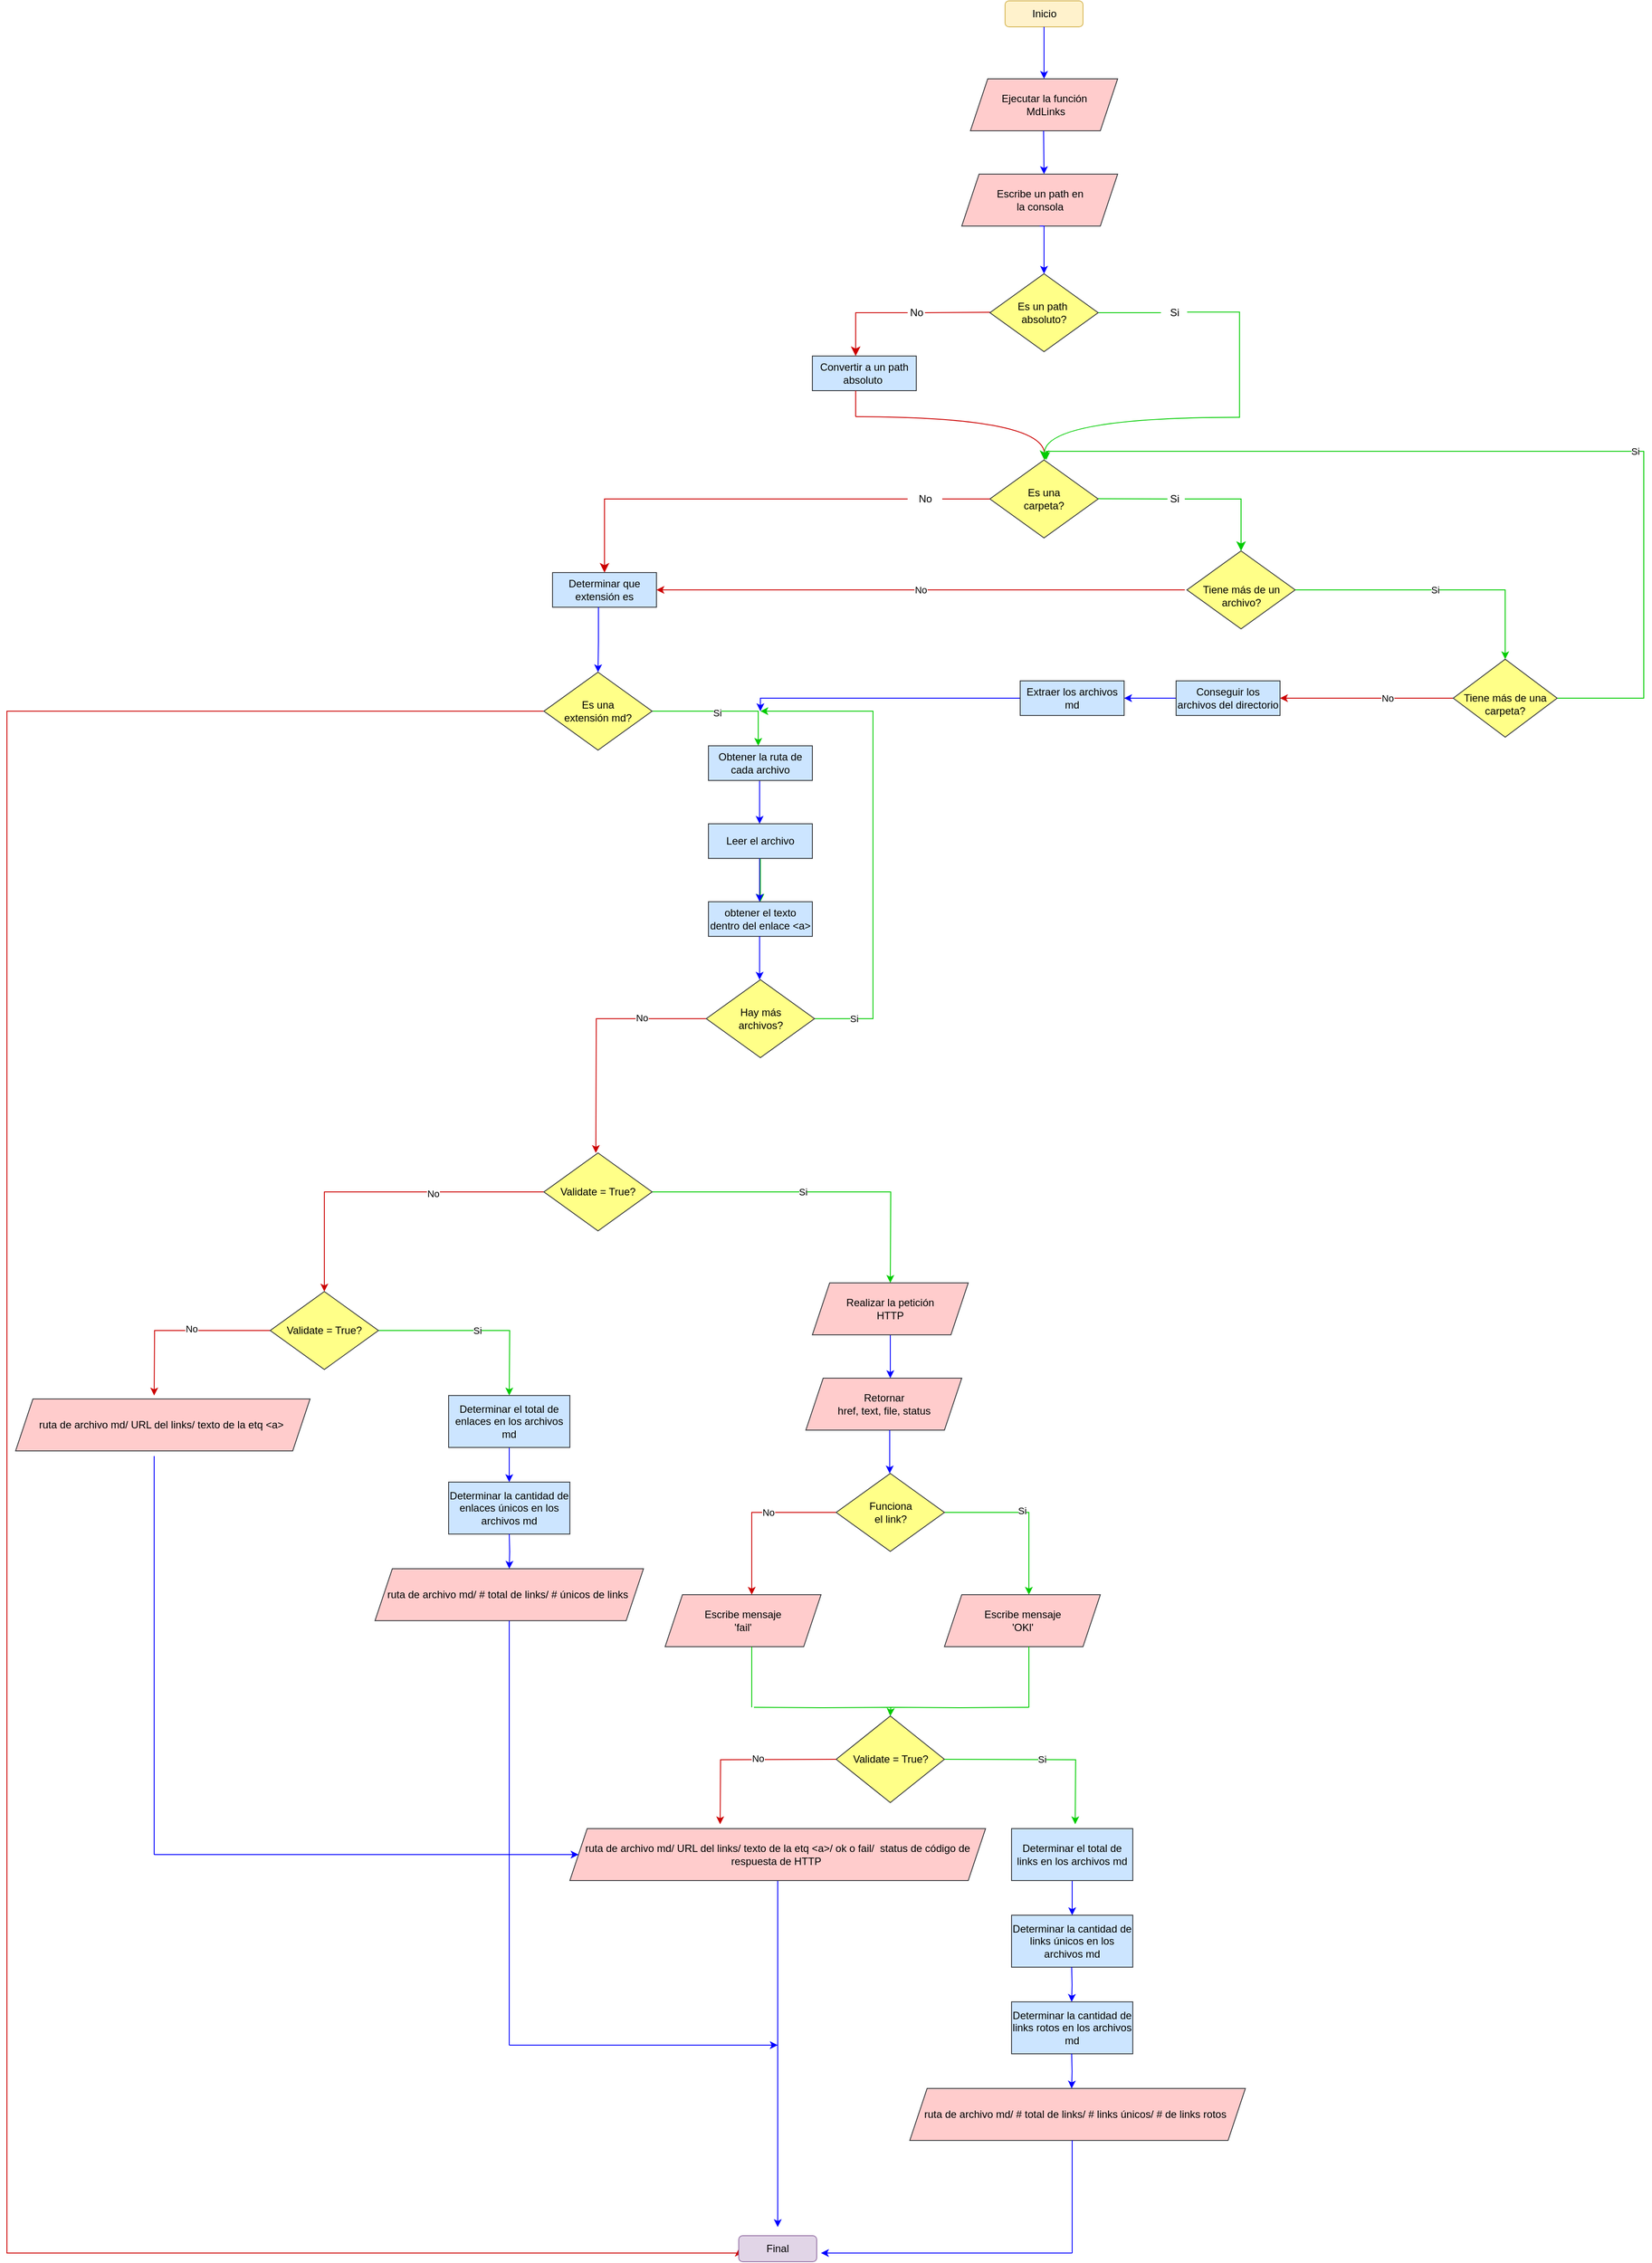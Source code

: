 <mxfile version="20.8.1" type="github">
  <diagram id="C5RBs43oDa-KdzZeNtuy" name="Page-1">
    <mxGraphModel dx="1741" dy="563" grid="1" gridSize="10" guides="1" tooltips="1" connect="1" arrows="1" fold="1" page="1" pageScale="1" pageWidth="827" pageHeight="1169" math="0" shadow="0">
      <root>
        <mxCell id="WIyWlLk6GJQsqaUBKTNV-0" />
        <mxCell id="WIyWlLk6GJQsqaUBKTNV-1" parent="WIyWlLk6GJQsqaUBKTNV-0" />
        <mxCell id="WIyWlLk6GJQsqaUBKTNV-3" value="Inicio" style="rounded=1;whiteSpace=wrap;html=1;fontSize=12;glass=0;strokeWidth=1;shadow=0;fillColor=#fff2cc;strokeColor=#d6b656;" parent="WIyWlLk6GJQsqaUBKTNV-1" vertex="1">
          <mxGeometry x="372.5" y="80" width="90" height="30" as="geometry" />
        </mxCell>
        <mxCell id="GzxHe0S0takHzzs3fDO5-0" value="Ejecutar la función&lt;br&gt;&amp;nbsp;MdLinks" style="shape=parallelogram;perimeter=parallelogramPerimeter;whiteSpace=wrap;html=1;fixedSize=1;fillColor=#ffcccc;strokeColor=#36393d;" vertex="1" parent="WIyWlLk6GJQsqaUBKTNV-1">
          <mxGeometry x="332.5" y="170" width="170" height="60" as="geometry" />
        </mxCell>
        <mxCell id="GzxHe0S0takHzzs3fDO5-2" value="" style="endArrow=classic;html=1;rounded=0;strokeColor=#0000FF;" edge="1" parent="WIyWlLk6GJQsqaUBKTNV-1">
          <mxGeometry width="50" height="50" relative="1" as="geometry">
            <mxPoint x="417" y="230" as="sourcePoint" />
            <mxPoint x="417.5" y="280" as="targetPoint" />
          </mxGeometry>
        </mxCell>
        <mxCell id="GzxHe0S0takHzzs3fDO5-3" value="Escribe un path en &lt;br&gt;la consola" style="shape=parallelogram;perimeter=parallelogramPerimeter;whiteSpace=wrap;html=1;fixedSize=1;fillColor=#ffcccc;strokeColor=#36393d;" vertex="1" parent="WIyWlLk6GJQsqaUBKTNV-1">
          <mxGeometry x="322.5" y="280" width="180" height="60" as="geometry" />
        </mxCell>
        <mxCell id="GzxHe0S0takHzzs3fDO5-6" style="edgeStyle=orthogonalEdgeStyle;rounded=0;orthogonalLoop=1;jettySize=auto;html=1;exitX=0.5;exitY=1;exitDx=0;exitDy=0;entryX=0.5;entryY=0;entryDx=0;entryDy=0;strokeColor=#0000FF;" edge="1" parent="WIyWlLk6GJQsqaUBKTNV-1" source="GzxHe0S0takHzzs3fDO5-3" target="GzxHe0S0takHzzs3fDO5-42">
          <mxGeometry x="-0.143" y="20" relative="1" as="geometry">
            <mxPoint x="418" y="390" as="targetPoint" />
            <Array as="points">
              <mxPoint x="418" y="340" />
            </Array>
            <mxPoint as="offset" />
          </mxGeometry>
        </mxCell>
        <mxCell id="GzxHe0S0takHzzs3fDO5-11" value="" style="endArrow=none;html=1;rounded=0;fillColor=#d5e8d4;strokeColor=#00CC00;exitX=1;exitY=0.5;exitDx=0;exitDy=0;" edge="1" parent="WIyWlLk6GJQsqaUBKTNV-1" source="GzxHe0S0takHzzs3fDO5-42" target="GzxHe0S0takHzzs3fDO5-12">
          <mxGeometry width="50" height="50" relative="1" as="geometry">
            <mxPoint x="467.5" y="444.67" as="sourcePoint" />
            <mxPoint x="550" y="440" as="targetPoint" />
            <Array as="points">
              <mxPoint x="530" y="440" />
            </Array>
          </mxGeometry>
        </mxCell>
        <mxCell id="GzxHe0S0takHzzs3fDO5-12" value="Si" style="text;html=1;align=center;verticalAlign=middle;resizable=0;points=[];autosize=1;strokeColor=none;fillColor=none;" vertex="1" parent="WIyWlLk6GJQsqaUBKTNV-1">
          <mxGeometry x="552.5" y="425" width="30" height="30" as="geometry" />
        </mxCell>
        <mxCell id="GzxHe0S0takHzzs3fDO5-15" value="" style="shape=partialRectangle;whiteSpace=wrap;html=1;bottom=0;right=0;fillColor=none;rotation=90;strokeColor=#00CC00;" vertex="1" parent="WIyWlLk6GJQsqaUBKTNV-1">
          <mxGeometry x="552.5" y="470" width="121.5" height="60" as="geometry" />
        </mxCell>
        <mxCell id="GzxHe0S0takHzzs3fDO5-18" value="Es una &lt;br&gt;carpeta?" style="rhombus;whiteSpace=wrap;html=1;fillColor=#ffff88;strokeColor=#36393d;" vertex="1" parent="WIyWlLk6GJQsqaUBKTNV-1">
          <mxGeometry x="355" y="610" width="125" height="90" as="geometry" />
        </mxCell>
        <mxCell id="GzxHe0S0takHzzs3fDO5-19" value="" style="endArrow=none;html=1;rounded=0;fillColor=#f8cecc;strokeColor=#CC0000;" edge="1" parent="WIyWlLk6GJQsqaUBKTNV-1">
          <mxGeometry width="50" height="50" relative="1" as="geometry">
            <mxPoint x="280" y="440" as="sourcePoint" />
            <mxPoint x="365" y="439.5" as="targetPoint" />
          </mxGeometry>
        </mxCell>
        <mxCell id="GzxHe0S0takHzzs3fDO5-22" value="No" style="text;html=1;align=center;verticalAlign=middle;resizable=0;points=[];autosize=1;strokeColor=none;fillColor=none;" vertex="1" parent="WIyWlLk6GJQsqaUBKTNV-1">
          <mxGeometry x="250" y="425" width="40" height="30" as="geometry" />
        </mxCell>
        <mxCell id="GzxHe0S0takHzzs3fDO5-23" value="" style="edgeStyle=segmentEdgeStyle;endArrow=classic;html=1;curved=0;rounded=0;endSize=8;startSize=8;fillColor=#f8cecc;strokeColor=#CC0000;" edge="1" parent="WIyWlLk6GJQsqaUBKTNV-1">
          <mxGeometry x="-0.2" y="-40" width="50" height="50" relative="1" as="geometry">
            <mxPoint x="260" y="440" as="sourcePoint" />
            <mxPoint x="200" y="490" as="targetPoint" />
            <mxPoint as="offset" />
          </mxGeometry>
        </mxCell>
        <mxCell id="GzxHe0S0takHzzs3fDO5-24" value="Convertir a un path absoluto&amp;nbsp;" style="rounded=0;whiteSpace=wrap;html=1;fillColor=#cce5ff;strokeColor=#36393d;" vertex="1" parent="WIyWlLk6GJQsqaUBKTNV-1">
          <mxGeometry x="150" y="490" width="120" height="40" as="geometry" />
        </mxCell>
        <mxCell id="GzxHe0S0takHzzs3fDO5-30" value="" style="endArrow=none;html=1;rounded=0;strokeColor=#CC0000;" edge="1" parent="WIyWlLk6GJQsqaUBKTNV-1">
          <mxGeometry width="50" height="50" relative="1" as="geometry">
            <mxPoint x="200" y="560" as="sourcePoint" />
            <mxPoint x="200" y="530" as="targetPoint" />
            <Array as="points" />
          </mxGeometry>
        </mxCell>
        <mxCell id="GzxHe0S0takHzzs3fDO5-31" value="" style="endArrow=classic;html=1;rounded=0;strokeColor=#CC0000;edgeStyle=orthogonalEdgeStyle;curved=1;" edge="1" parent="WIyWlLk6GJQsqaUBKTNV-1">
          <mxGeometry width="50" height="50" relative="1" as="geometry">
            <mxPoint x="200" y="560" as="sourcePoint" />
            <mxPoint x="418" y="610" as="targetPoint" />
          </mxGeometry>
        </mxCell>
        <mxCell id="GzxHe0S0takHzzs3fDO5-17" value="" style="edgeStyle=orthogonalEdgeStyle;endArrow=classic;html=1;rounded=0;endSize=8;startSize=8;exitX=1;exitY=0;exitDx=0;exitDy=0;fillColor=#d5e8d4;strokeColor=#00CC00;curved=1;" edge="1" parent="WIyWlLk6GJQsqaUBKTNV-1" source="GzxHe0S0takHzzs3fDO5-15">
          <mxGeometry x="-0.4" y="-170" width="50" height="50" relative="1" as="geometry">
            <mxPoint x="477.5" y="560" as="sourcePoint" />
            <mxPoint x="418" y="610" as="targetPoint" />
            <Array as="points">
              <mxPoint x="418" y="560" />
            </Array>
            <mxPoint as="offset" />
          </mxGeometry>
        </mxCell>
        <mxCell id="GzxHe0S0takHzzs3fDO5-33" value="" style="endArrow=none;html=1;rounded=0;fillColor=#d5e8d4;strokeColor=#00CC00;" edge="1" parent="WIyWlLk6GJQsqaUBKTNV-1">
          <mxGeometry width="50" height="50" relative="1" as="geometry">
            <mxPoint x="480" y="654.68" as="sourcePoint" />
            <mxPoint x="560" y="655.01" as="targetPoint" />
          </mxGeometry>
        </mxCell>
        <mxCell id="GzxHe0S0takHzzs3fDO5-34" value="Si" style="text;html=1;align=center;verticalAlign=middle;resizable=0;points=[];autosize=1;strokeColor=none;fillColor=none;shadow=1;sketch=1;" vertex="1" parent="WIyWlLk6GJQsqaUBKTNV-1">
          <mxGeometry x="552.5" y="640" width="30" height="30" as="geometry" />
        </mxCell>
        <mxCell id="GzxHe0S0takHzzs3fDO5-36" value="" style="endArrow=none;html=1;rounded=0;fillColor=#f8cecc;strokeColor=#CC0000;entryX=0;entryY=0.5;entryDx=0;entryDy=0;" edge="1" parent="WIyWlLk6GJQsqaUBKTNV-1" target="GzxHe0S0takHzzs3fDO5-18">
          <mxGeometry width="50" height="50" relative="1" as="geometry">
            <mxPoint x="300" y="655" as="sourcePoint" />
            <mxPoint x="350" y="664" as="targetPoint" />
            <Array as="points">
              <mxPoint x="310" y="655" />
            </Array>
          </mxGeometry>
        </mxCell>
        <mxCell id="GzxHe0S0takHzzs3fDO5-39" value="" style="edgeStyle=segmentEdgeStyle;endArrow=classic;html=1;curved=0;rounded=0;endSize=8;startSize=8;strokeColor=#00CC00;entryX=0.5;entryY=0;entryDx=0;entryDy=0;" edge="1" parent="WIyWlLk6GJQsqaUBKTNV-1" target="GzxHe0S0takHzzs3fDO5-50">
          <mxGeometry x="-0.52" y="25" width="50" height="50" relative="1" as="geometry">
            <mxPoint x="580" y="655" as="sourcePoint" />
            <mxPoint x="642.99" y="700" as="targetPoint" />
            <Array as="points">
              <mxPoint x="645" y="655" />
            </Array>
            <mxPoint as="offset" />
          </mxGeometry>
        </mxCell>
        <mxCell id="GzxHe0S0takHzzs3fDO5-42" value="Es un path&amp;nbsp;&lt;br&gt;absoluto?" style="rhombus;whiteSpace=wrap;html=1;fillColor=#ffff88;strokeColor=#36393d;" vertex="1" parent="WIyWlLk6GJQsqaUBKTNV-1">
          <mxGeometry x="355" y="395" width="125" height="90" as="geometry" />
        </mxCell>
        <mxCell id="GzxHe0S0takHzzs3fDO5-50" value="&lt;br&gt;Tiene más de un archivo?" style="rhombus;whiteSpace=wrap;html=1;fillColor=#ffff88;strokeColor=#36393d;" vertex="1" parent="WIyWlLk6GJQsqaUBKTNV-1">
          <mxGeometry x="582.5" y="715" width="125" height="90" as="geometry" />
        </mxCell>
        <mxCell id="GzxHe0S0takHzzs3fDO5-58" value="Determinar que extensión es" style="rounded=0;whiteSpace=wrap;html=1;fillColor=#cce5ff;strokeColor=#36393d;" vertex="1" parent="WIyWlLk6GJQsqaUBKTNV-1">
          <mxGeometry x="-150" y="740" width="120" height="40" as="geometry" />
        </mxCell>
        <mxCell id="GzxHe0S0takHzzs3fDO5-59" value="No" style="endArrow=classic;html=1;rounded=0;strokeColor=#CC0000;entryX=1;entryY=0.5;entryDx=0;entryDy=0;" edge="1" parent="WIyWlLk6GJQsqaUBKTNV-1" target="GzxHe0S0takHzzs3fDO5-58">
          <mxGeometry width="50" height="50" relative="1" as="geometry">
            <mxPoint x="580" y="760" as="sourcePoint" />
            <mxPoint x="380" y="744.63" as="targetPoint" />
          </mxGeometry>
        </mxCell>
        <mxCell id="GzxHe0S0takHzzs3fDO5-60" value="Si" style="endArrow=classic;html=1;rounded=0;strokeColor=#00CC00;exitX=1;exitY=0.5;exitDx=0;exitDy=0;entryX=0.5;entryY=0;entryDx=0;entryDy=0;" edge="1" parent="WIyWlLk6GJQsqaUBKTNV-1" source="GzxHe0S0takHzzs3fDO5-50" target="GzxHe0S0takHzzs3fDO5-61">
          <mxGeometry width="50" height="50" relative="1" as="geometry">
            <mxPoint x="680" y="744.63" as="sourcePoint" />
            <mxPoint x="950" y="790" as="targetPoint" />
            <Array as="points">
              <mxPoint x="850" y="760" />
              <mxPoint x="950" y="760" />
            </Array>
          </mxGeometry>
        </mxCell>
        <mxCell id="GzxHe0S0takHzzs3fDO5-64" style="edgeStyle=orthogonalEdgeStyle;rounded=0;orthogonalLoop=1;jettySize=auto;html=1;strokeColor=#00CC00;exitX=1;exitY=0.5;exitDx=0;exitDy=0;" edge="1" parent="WIyWlLk6GJQsqaUBKTNV-1" source="GzxHe0S0takHzzs3fDO5-61">
          <mxGeometry relative="1" as="geometry">
            <mxPoint x="420" y="610" as="targetPoint" />
            <mxPoint x="1020" y="835" as="sourcePoint" />
            <Array as="points">
              <mxPoint x="1110" y="885" />
              <mxPoint x="1110" y="600" />
              <mxPoint x="420" y="600" />
            </Array>
          </mxGeometry>
        </mxCell>
        <mxCell id="GzxHe0S0takHzzs3fDO5-66" value="Si" style="edgeLabel;html=1;align=center;verticalAlign=middle;resizable=0;points=[];" vertex="1" connectable="0" parent="GzxHe0S0takHzzs3fDO5-64">
          <mxGeometry x="-0.272" relative="1" as="geometry">
            <mxPoint as="offset" />
          </mxGeometry>
        </mxCell>
        <mxCell id="GzxHe0S0takHzzs3fDO5-67" style="edgeStyle=orthogonalEdgeStyle;rounded=0;orthogonalLoop=1;jettySize=auto;html=1;strokeColor=#CC0000;fillColor=#f8cecc;entryX=1;entryY=0.5;entryDx=0;entryDy=0;" edge="1" parent="WIyWlLk6GJQsqaUBKTNV-1" source="GzxHe0S0takHzzs3fDO5-61" target="GzxHe0S0takHzzs3fDO5-69">
          <mxGeometry relative="1" as="geometry">
            <mxPoint x="690" y="830" as="targetPoint" />
            <Array as="points" />
          </mxGeometry>
        </mxCell>
        <mxCell id="GzxHe0S0takHzzs3fDO5-68" value="No" style="edgeLabel;html=1;align=center;verticalAlign=middle;resizable=0;points=[];" vertex="1" connectable="0" parent="GzxHe0S0takHzzs3fDO5-67">
          <mxGeometry x="-0.238" relative="1" as="geometry">
            <mxPoint as="offset" />
          </mxGeometry>
        </mxCell>
        <mxCell id="GzxHe0S0takHzzs3fDO5-61" value="&lt;br&gt;Tiene más de una carpeta?" style="rhombus;whiteSpace=wrap;html=1;fillColor=#ffff88;strokeColor=#36393d;" vertex="1" parent="WIyWlLk6GJQsqaUBKTNV-1">
          <mxGeometry x="890" y="840" width="120" height="90" as="geometry" />
        </mxCell>
        <mxCell id="GzxHe0S0takHzzs3fDO5-109" style="edgeStyle=orthogonalEdgeStyle;rounded=0;orthogonalLoop=1;jettySize=auto;html=1;entryX=1;entryY=0.5;entryDx=0;entryDy=0;strokeColor=#0000FF;" edge="1" parent="WIyWlLk6GJQsqaUBKTNV-1" source="GzxHe0S0takHzzs3fDO5-69" target="GzxHe0S0takHzzs3fDO5-71">
          <mxGeometry relative="1" as="geometry" />
        </mxCell>
        <mxCell id="GzxHe0S0takHzzs3fDO5-69" value="Conseguir los archivos del directorio" style="rounded=0;whiteSpace=wrap;html=1;fillColor=#cce5ff;strokeColor=#36393d;" vertex="1" parent="WIyWlLk6GJQsqaUBKTNV-1">
          <mxGeometry x="570" y="865" width="120" height="40" as="geometry" />
        </mxCell>
        <mxCell id="GzxHe0S0takHzzs3fDO5-108" style="edgeStyle=orthogonalEdgeStyle;rounded=0;orthogonalLoop=1;jettySize=auto;html=1;strokeColor=#0000FF;" edge="1" parent="WIyWlLk6GJQsqaUBKTNV-1" source="GzxHe0S0takHzzs3fDO5-71">
          <mxGeometry relative="1" as="geometry">
            <mxPoint x="90" y="900" as="targetPoint" />
            <Array as="points">
              <mxPoint x="90" y="885" />
            </Array>
          </mxGeometry>
        </mxCell>
        <mxCell id="GzxHe0S0takHzzs3fDO5-71" value="Extraer los archivos md" style="rounded=0;whiteSpace=wrap;html=1;fillColor=#cce5ff;strokeColor=#36393d;" vertex="1" parent="WIyWlLk6GJQsqaUBKTNV-1">
          <mxGeometry x="390" y="865" width="120" height="40" as="geometry" />
        </mxCell>
        <mxCell id="GzxHe0S0takHzzs3fDO5-78" style="edgeStyle=orthogonalEdgeStyle;rounded=0;orthogonalLoop=1;jettySize=auto;html=1;strokeColor=#00CC00;entryX=0.5;entryY=0;entryDx=0;entryDy=0;" edge="1" parent="WIyWlLk6GJQsqaUBKTNV-1" source="GzxHe0S0takHzzs3fDO5-72">
          <mxGeometry relative="1" as="geometry">
            <mxPoint x="87.5" y="940" as="targetPoint" />
            <Array as="points">
              <mxPoint x="88" y="900" />
            </Array>
          </mxGeometry>
        </mxCell>
        <mxCell id="GzxHe0S0takHzzs3fDO5-79" value="Si" style="edgeLabel;html=1;align=center;verticalAlign=middle;resizable=0;points=[];" vertex="1" connectable="0" parent="GzxHe0S0takHzzs3fDO5-78">
          <mxGeometry x="-0.083" y="-2" relative="1" as="geometry">
            <mxPoint as="offset" />
          </mxGeometry>
        </mxCell>
        <mxCell id="GzxHe0S0takHzzs3fDO5-81" style="edgeStyle=orthogonalEdgeStyle;rounded=0;orthogonalLoop=1;jettySize=auto;html=1;strokeColor=#CC0000;entryX=0;entryY=0.5;entryDx=0;entryDy=0;" edge="1" parent="WIyWlLk6GJQsqaUBKTNV-1" source="GzxHe0S0takHzzs3fDO5-72" target="GzxHe0S0takHzzs3fDO5-174">
          <mxGeometry relative="1" as="geometry">
            <mxPoint x="-200" y="2440" as="targetPoint" />
            <Array as="points">
              <mxPoint x="-780" y="900" />
              <mxPoint x="-780" y="2680" />
              <mxPoint x="65" y="2680" />
            </Array>
          </mxGeometry>
        </mxCell>
        <mxCell id="GzxHe0S0takHzzs3fDO5-72" value="Es una &lt;br&gt;extensión md?" style="rhombus;whiteSpace=wrap;html=1;fillColor=#ffff88;strokeColor=#36393d;" vertex="1" parent="WIyWlLk6GJQsqaUBKTNV-1">
          <mxGeometry x="-160" y="855" width="125" height="90" as="geometry" />
        </mxCell>
        <mxCell id="GzxHe0S0takHzzs3fDO5-77" value="" style="group" vertex="1" connectable="0" parent="WIyWlLk6GJQsqaUBKTNV-1">
          <mxGeometry x="120" y="640" width="180" height="30" as="geometry" />
        </mxCell>
        <mxCell id="GzxHe0S0takHzzs3fDO5-37" value="No" style="text;html=1;align=center;verticalAlign=middle;resizable=0;points=[];autosize=1;strokeColor=none;fillColor=none;" vertex="1" parent="GzxHe0S0takHzzs3fDO5-77">
          <mxGeometry x="140" width="40" height="30" as="geometry" />
        </mxCell>
        <mxCell id="GzxHe0S0takHzzs3fDO5-55" value="" style="edgeStyle=segmentEdgeStyle;endArrow=classic;html=1;curved=0;rounded=0;endSize=8;startSize=8;fillColor=#f8cecc;strokeColor=#CC0000;entryX=0.5;entryY=0;entryDx=0;entryDy=0;" edge="1" parent="GzxHe0S0takHzzs3fDO5-77" source="GzxHe0S0takHzzs3fDO5-37" target="GzxHe0S0takHzzs3fDO5-58">
          <mxGeometry x="-0.2" y="-40" width="50" height="50" relative="1" as="geometry">
            <mxPoint x="160" y="10" as="sourcePoint" />
            <mxPoint y="70" as="targetPoint" />
            <mxPoint as="offset" />
            <Array as="points">
              <mxPoint x="-210" y="15" />
              <mxPoint x="-210" y="85" />
            </Array>
          </mxGeometry>
        </mxCell>
        <mxCell id="GzxHe0S0takHzzs3fDO5-74" style="edgeStyle=orthogonalEdgeStyle;rounded=0;orthogonalLoop=1;jettySize=auto;html=1;strokeColor=#0000FF;entryX=0.5;entryY=0;entryDx=0;entryDy=0;" edge="1" parent="GzxHe0S0takHzzs3fDO5-77" source="GzxHe0S0takHzzs3fDO5-58" target="GzxHe0S0takHzzs3fDO5-72">
          <mxGeometry relative="1" as="geometry">
            <mxPoint y="150" as="targetPoint" />
            <Array as="points">
              <mxPoint x="-217" y="180" />
              <mxPoint x="-217" y="180" />
            </Array>
          </mxGeometry>
        </mxCell>
        <mxCell id="GzxHe0S0takHzzs3fDO5-86" style="edgeStyle=orthogonalEdgeStyle;rounded=0;orthogonalLoop=1;jettySize=auto;html=1;strokeColor=#0000FF;" edge="1" parent="WIyWlLk6GJQsqaUBKTNV-1">
          <mxGeometry relative="1" as="geometry">
            <mxPoint x="89.09" y="1030" as="targetPoint" />
            <mxPoint x="89.09" y="980" as="sourcePoint" />
            <Array as="points">
              <mxPoint x="89.09" y="990" />
              <mxPoint x="89.09" y="990" />
            </Array>
          </mxGeometry>
        </mxCell>
        <mxCell id="GzxHe0S0takHzzs3fDO5-85" value="Obtener la ruta de cada archivo" style="rounded=0;whiteSpace=wrap;html=1;fillColor=#cce5ff;strokeColor=#36393d;" vertex="1" parent="WIyWlLk6GJQsqaUBKTNV-1">
          <mxGeometry x="30" y="940" width="120" height="40" as="geometry" />
        </mxCell>
        <mxCell id="GzxHe0S0takHzzs3fDO5-94" value="" style="edgeStyle=orthogonalEdgeStyle;rounded=0;orthogonalLoop=1;jettySize=auto;html=1;strokeColor=#00CC00;" edge="1" parent="WIyWlLk6GJQsqaUBKTNV-1" source="GzxHe0S0takHzzs3fDO5-87" target="GzxHe0S0takHzzs3fDO5-89">
          <mxGeometry relative="1" as="geometry" />
        </mxCell>
        <mxCell id="GzxHe0S0takHzzs3fDO5-87" value="Leer el archivo" style="rounded=0;whiteSpace=wrap;html=1;fillColor=#cce5ff;strokeColor=#36393d;" vertex="1" parent="WIyWlLk6GJQsqaUBKTNV-1">
          <mxGeometry x="30" y="1030" width="120" height="40" as="geometry" />
        </mxCell>
        <mxCell id="GzxHe0S0takHzzs3fDO5-89" value="obtener el texto dentro del enlace &amp;lt;a&amp;gt;" style="rounded=0;whiteSpace=wrap;html=1;fillColor=#cce5ff;strokeColor=#36393d;" vertex="1" parent="WIyWlLk6GJQsqaUBKTNV-1">
          <mxGeometry x="30" y="1120" width="120" height="40" as="geometry" />
        </mxCell>
        <mxCell id="GzxHe0S0takHzzs3fDO5-91" style="edgeStyle=orthogonalEdgeStyle;rounded=0;orthogonalLoop=1;jettySize=auto;html=1;strokeColor=#0000FF;" edge="1" parent="WIyWlLk6GJQsqaUBKTNV-1">
          <mxGeometry relative="1" as="geometry">
            <mxPoint x="89.09" y="1120" as="targetPoint" />
            <mxPoint x="89.09" y="1070" as="sourcePoint" />
            <Array as="points">
              <mxPoint x="89.09" y="1080" />
              <mxPoint x="89.09" y="1080" />
            </Array>
          </mxGeometry>
        </mxCell>
        <mxCell id="GzxHe0S0takHzzs3fDO5-95" style="edgeStyle=orthogonalEdgeStyle;rounded=0;orthogonalLoop=1;jettySize=auto;html=1;strokeColor=#0000FF;" edge="1" parent="WIyWlLk6GJQsqaUBKTNV-1">
          <mxGeometry relative="1" as="geometry">
            <mxPoint x="89.09" y="1210" as="targetPoint" />
            <mxPoint x="89.09" y="1160" as="sourcePoint" />
            <Array as="points">
              <mxPoint x="89.09" y="1170" />
              <mxPoint x="89.09" y="1170" />
            </Array>
          </mxGeometry>
        </mxCell>
        <mxCell id="GzxHe0S0takHzzs3fDO5-98" style="edgeStyle=orthogonalEdgeStyle;rounded=0;orthogonalLoop=1;jettySize=auto;html=1;strokeColor=#00CC00;" edge="1" parent="WIyWlLk6GJQsqaUBKTNV-1" source="GzxHe0S0takHzzs3fDO5-96">
          <mxGeometry relative="1" as="geometry">
            <mxPoint x="90" y="900" as="targetPoint" />
            <Array as="points">
              <mxPoint x="220" y="1255" />
              <mxPoint x="220" y="900" />
            </Array>
          </mxGeometry>
        </mxCell>
        <mxCell id="GzxHe0S0takHzzs3fDO5-100" value="Si" style="edgeLabel;html=1;align=center;verticalAlign=middle;resizable=0;points=[];" vertex="1" connectable="0" parent="GzxHe0S0takHzzs3fDO5-98">
          <mxGeometry x="-0.835" relative="1" as="geometry">
            <mxPoint as="offset" />
          </mxGeometry>
        </mxCell>
        <mxCell id="GzxHe0S0takHzzs3fDO5-110" style="edgeStyle=orthogonalEdgeStyle;rounded=0;orthogonalLoop=1;jettySize=auto;html=1;strokeColor=#CC0000;" edge="1" parent="WIyWlLk6GJQsqaUBKTNV-1" source="GzxHe0S0takHzzs3fDO5-96">
          <mxGeometry relative="1" as="geometry">
            <mxPoint x="-100" y="1410" as="targetPoint" />
          </mxGeometry>
        </mxCell>
        <mxCell id="GzxHe0S0takHzzs3fDO5-112" value="No" style="edgeLabel;html=1;align=center;verticalAlign=middle;resizable=0;points=[];" vertex="1" connectable="0" parent="GzxHe0S0takHzzs3fDO5-110">
          <mxGeometry x="-0.469" y="-1" relative="1" as="geometry">
            <mxPoint as="offset" />
          </mxGeometry>
        </mxCell>
        <mxCell id="GzxHe0S0takHzzs3fDO5-96" value="Hay más &lt;br&gt;archivos?" style="rhombus;whiteSpace=wrap;html=1;fillColor=#ffff88;strokeColor=#36393d;" vertex="1" parent="WIyWlLk6GJQsqaUBKTNV-1">
          <mxGeometry x="27.5" y="1210" width="125" height="90" as="geometry" />
        </mxCell>
        <mxCell id="GzxHe0S0takHzzs3fDO5-114" style="edgeStyle=orthogonalEdgeStyle;rounded=0;orthogonalLoop=1;jettySize=auto;html=1;strokeColor=#00CC00;" edge="1" parent="WIyWlLk6GJQsqaUBKTNV-1" source="GzxHe0S0takHzzs3fDO5-113">
          <mxGeometry relative="1" as="geometry">
            <mxPoint x="240" y="1560" as="targetPoint" />
          </mxGeometry>
        </mxCell>
        <mxCell id="GzxHe0S0takHzzs3fDO5-115" value="Si" style="edgeLabel;html=1;align=center;verticalAlign=middle;resizable=0;points=[];" vertex="1" connectable="0" parent="GzxHe0S0takHzzs3fDO5-114">
          <mxGeometry x="-0.088" relative="1" as="geometry">
            <mxPoint as="offset" />
          </mxGeometry>
        </mxCell>
        <mxCell id="GzxHe0S0takHzzs3fDO5-122" style="edgeStyle=orthogonalEdgeStyle;rounded=0;orthogonalLoop=1;jettySize=auto;html=1;strokeColor=#CC0000;entryX=0.5;entryY=0;entryDx=0;entryDy=0;" edge="1" parent="WIyWlLk6GJQsqaUBKTNV-1" source="GzxHe0S0takHzzs3fDO5-113" target="GzxHe0S0takHzzs3fDO5-124">
          <mxGeometry relative="1" as="geometry">
            <mxPoint x="-400" y="1560" as="targetPoint" />
            <Array as="points">
              <mxPoint x="-413" y="1455" />
            </Array>
          </mxGeometry>
        </mxCell>
        <mxCell id="GzxHe0S0takHzzs3fDO5-123" value="No" style="edgeLabel;html=1;align=center;verticalAlign=middle;resizable=0;points=[];" vertex="1" connectable="0" parent="GzxHe0S0takHzzs3fDO5-122">
          <mxGeometry x="-0.302" y="2" relative="1" as="geometry">
            <mxPoint as="offset" />
          </mxGeometry>
        </mxCell>
        <mxCell id="GzxHe0S0takHzzs3fDO5-113" value="Validate = True?" style="rhombus;whiteSpace=wrap;html=1;fillColor=#ffff88;strokeColor=#36393d;" vertex="1" parent="WIyWlLk6GJQsqaUBKTNV-1">
          <mxGeometry x="-160" y="1410" width="125" height="90" as="geometry" />
        </mxCell>
        <mxCell id="GzxHe0S0takHzzs3fDO5-121" style="edgeStyle=orthogonalEdgeStyle;rounded=0;orthogonalLoop=1;jettySize=auto;html=1;strokeColor=#0000FF;" edge="1" parent="WIyWlLk6GJQsqaUBKTNV-1" source="GzxHe0S0takHzzs3fDO5-119">
          <mxGeometry relative="1" as="geometry">
            <mxPoint x="240" y="1670" as="targetPoint" />
          </mxGeometry>
        </mxCell>
        <mxCell id="GzxHe0S0takHzzs3fDO5-119" value="Realizar la petición&lt;br&gt;HTTP" style="shape=parallelogram;perimeter=parallelogramPerimeter;whiteSpace=wrap;html=1;fixedSize=1;fillColor=#ffcccc;strokeColor=#36393d;" vertex="1" parent="WIyWlLk6GJQsqaUBKTNV-1">
          <mxGeometry x="150" y="1560" width="180" height="60" as="geometry" />
        </mxCell>
        <mxCell id="GzxHe0S0takHzzs3fDO5-120" value="Retornar&lt;br&gt;href, text, file, status" style="shape=parallelogram;perimeter=parallelogramPerimeter;whiteSpace=wrap;html=1;fixedSize=1;fillColor=#ffcccc;strokeColor=#36393d;" vertex="1" parent="WIyWlLk6GJQsqaUBKTNV-1">
          <mxGeometry x="142.5" y="1670" width="180" height="60" as="geometry" />
        </mxCell>
        <mxCell id="GzxHe0S0takHzzs3fDO5-128" value="Si" style="edgeStyle=orthogonalEdgeStyle;rounded=0;orthogonalLoop=1;jettySize=auto;html=1;strokeColor=#00CC00;" edge="1" parent="WIyWlLk6GJQsqaUBKTNV-1" source="GzxHe0S0takHzzs3fDO5-124">
          <mxGeometry relative="1" as="geometry">
            <mxPoint x="-200" y="1690" as="targetPoint" />
          </mxGeometry>
        </mxCell>
        <mxCell id="GzxHe0S0takHzzs3fDO5-138" style="edgeStyle=orthogonalEdgeStyle;rounded=0;orthogonalLoop=1;jettySize=auto;html=1;strokeColor=#CC0000;" edge="1" parent="WIyWlLk6GJQsqaUBKTNV-1" source="GzxHe0S0takHzzs3fDO5-124">
          <mxGeometry relative="1" as="geometry">
            <mxPoint x="-610" y="1690" as="targetPoint" />
          </mxGeometry>
        </mxCell>
        <mxCell id="GzxHe0S0takHzzs3fDO5-155" value="No" style="edgeLabel;html=1;align=center;verticalAlign=middle;resizable=0;points=[];" vertex="1" connectable="0" parent="GzxHe0S0takHzzs3fDO5-138">
          <mxGeometry x="-0.124" y="-2" relative="1" as="geometry">
            <mxPoint as="offset" />
          </mxGeometry>
        </mxCell>
        <mxCell id="GzxHe0S0takHzzs3fDO5-124" value="Validate = True?" style="rhombus;whiteSpace=wrap;html=1;fillColor=#ffff88;strokeColor=#36393d;" vertex="1" parent="WIyWlLk6GJQsqaUBKTNV-1">
          <mxGeometry x="-476" y="1570" width="125" height="90" as="geometry" />
        </mxCell>
        <mxCell id="GzxHe0S0takHzzs3fDO5-133" style="edgeStyle=orthogonalEdgeStyle;rounded=0;orthogonalLoop=1;jettySize=auto;html=1;strokeColor=#0000FF;" edge="1" parent="WIyWlLk6GJQsqaUBKTNV-1" source="GzxHe0S0takHzzs3fDO5-129">
          <mxGeometry relative="1" as="geometry">
            <mxPoint x="-200" y="1790" as="targetPoint" />
          </mxGeometry>
        </mxCell>
        <mxCell id="GzxHe0S0takHzzs3fDO5-129" value="Determinar el total de enlaces en los archivos md" style="rounded=0;whiteSpace=wrap;html=1;fillColor=#cce5ff;strokeColor=#36393d;" vertex="1" parent="WIyWlLk6GJQsqaUBKTNV-1">
          <mxGeometry x="-270" y="1690" width="140" height="60" as="geometry" />
        </mxCell>
        <mxCell id="GzxHe0S0takHzzs3fDO5-134" value="Determinar la cantidad de enlaces únicos en los archivos md" style="rounded=0;whiteSpace=wrap;html=1;fillColor=#cce5ff;strokeColor=#36393d;" vertex="1" parent="WIyWlLk6GJQsqaUBKTNV-1">
          <mxGeometry x="-270" y="1790" width="140" height="60" as="geometry" />
        </mxCell>
        <mxCell id="GzxHe0S0takHzzs3fDO5-135" style="edgeStyle=orthogonalEdgeStyle;rounded=0;orthogonalLoop=1;jettySize=auto;html=1;strokeColor=#0000FF;" edge="1" parent="WIyWlLk6GJQsqaUBKTNV-1">
          <mxGeometry relative="1" as="geometry">
            <mxPoint x="-200" y="1890" as="targetPoint" />
            <mxPoint x="-200" y="1850" as="sourcePoint" />
          </mxGeometry>
        </mxCell>
        <mxCell id="GzxHe0S0takHzzs3fDO5-137" value="ruta de archivo md/ # total de links/ # únicos de links&amp;nbsp;" style="shape=parallelogram;perimeter=parallelogramPerimeter;whiteSpace=wrap;html=1;fixedSize=1;fillColor=#ffcccc;strokeColor=#36393d;" vertex="1" parent="WIyWlLk6GJQsqaUBKTNV-1">
          <mxGeometry x="-355" y="1890" width="310" height="60" as="geometry" />
        </mxCell>
        <mxCell id="GzxHe0S0takHzzs3fDO5-139" value="ruta de archivo md/ URL del links/ texto de la etq &amp;lt;a&amp;gt;&amp;nbsp;" style="shape=parallelogram;perimeter=parallelogramPerimeter;whiteSpace=wrap;html=1;fixedSize=1;fillColor=#ffcccc;strokeColor=#36393d;" vertex="1" parent="WIyWlLk6GJQsqaUBKTNV-1">
          <mxGeometry x="-770" y="1694" width="340" height="60" as="geometry" />
        </mxCell>
        <mxCell id="GzxHe0S0takHzzs3fDO5-140" style="edgeStyle=orthogonalEdgeStyle;rounded=0;orthogonalLoop=1;jettySize=auto;html=1;strokeColor=#0000FF;" edge="1" parent="WIyWlLk6GJQsqaUBKTNV-1">
          <mxGeometry relative="1" as="geometry">
            <mxPoint x="239.29" y="1780" as="targetPoint" />
            <mxPoint x="239.29" y="1730" as="sourcePoint" />
          </mxGeometry>
        </mxCell>
        <mxCell id="GzxHe0S0takHzzs3fDO5-142" style="edgeStyle=orthogonalEdgeStyle;rounded=0;orthogonalLoop=1;jettySize=auto;html=1;strokeColor=#00CC00;" edge="1" parent="WIyWlLk6GJQsqaUBKTNV-1" source="GzxHe0S0takHzzs3fDO5-141">
          <mxGeometry relative="1" as="geometry">
            <mxPoint x="400" y="1920" as="targetPoint" />
            <Array as="points">
              <mxPoint x="400" y="1825" />
              <mxPoint x="400" y="1920" />
            </Array>
          </mxGeometry>
        </mxCell>
        <mxCell id="GzxHe0S0takHzzs3fDO5-144" value="Si" style="edgeLabel;html=1;align=center;verticalAlign=middle;resizable=0;points=[];" vertex="1" connectable="0" parent="GzxHe0S0takHzzs3fDO5-142">
          <mxGeometry x="-0.059" y="2" relative="1" as="geometry">
            <mxPoint x="-1" as="offset" />
          </mxGeometry>
        </mxCell>
        <mxCell id="GzxHe0S0takHzzs3fDO5-143" style="edgeStyle=orthogonalEdgeStyle;rounded=0;orthogonalLoop=1;jettySize=auto;html=1;strokeColor=#CC0000;" edge="1" parent="WIyWlLk6GJQsqaUBKTNV-1" source="GzxHe0S0takHzzs3fDO5-141">
          <mxGeometry relative="1" as="geometry">
            <mxPoint x="80" y="1920" as="targetPoint" />
            <Array as="points">
              <mxPoint x="80" y="1825" />
              <mxPoint x="80" y="1910" />
            </Array>
          </mxGeometry>
        </mxCell>
        <mxCell id="GzxHe0S0takHzzs3fDO5-145" value="No" style="edgeLabel;html=1;align=center;verticalAlign=middle;resizable=0;points=[];" vertex="1" connectable="0" parent="GzxHe0S0takHzzs3fDO5-143">
          <mxGeometry x="-0.177" relative="1" as="geometry">
            <mxPoint as="offset" />
          </mxGeometry>
        </mxCell>
        <mxCell id="GzxHe0S0takHzzs3fDO5-141" value="Funciona &lt;br&gt;el link?" style="rhombus;whiteSpace=wrap;html=1;fillColor=#ffff88;strokeColor=#36393d;" vertex="1" parent="WIyWlLk6GJQsqaUBKTNV-1">
          <mxGeometry x="177.5" y="1780" width="125" height="90" as="geometry" />
        </mxCell>
        <mxCell id="GzxHe0S0takHzzs3fDO5-146" value="Escribe mensaje &lt;br&gt;&#39;fail&#39;" style="shape=parallelogram;perimeter=parallelogramPerimeter;whiteSpace=wrap;html=1;fixedSize=1;fillColor=#ffcccc;strokeColor=#36393d;" vertex="1" parent="WIyWlLk6GJQsqaUBKTNV-1">
          <mxGeometry x="-20" y="1920" width="180" height="60" as="geometry" />
        </mxCell>
        <mxCell id="GzxHe0S0takHzzs3fDO5-147" value="Escribe mensaje &lt;br&gt;&#39;OKl&#39;" style="shape=parallelogram;perimeter=parallelogramPerimeter;whiteSpace=wrap;html=1;fixedSize=1;fillColor=#ffcccc;strokeColor=#36393d;" vertex="1" parent="WIyWlLk6GJQsqaUBKTNV-1">
          <mxGeometry x="302.5" y="1920" width="180" height="60" as="geometry" />
        </mxCell>
        <mxCell id="GzxHe0S0takHzzs3fDO5-150" value="" style="endArrow=none;html=1;rounded=0;strokeColor=#00CC00;" edge="1" parent="WIyWlLk6GJQsqaUBKTNV-1">
          <mxGeometry width="50" height="50" relative="1" as="geometry">
            <mxPoint x="80" y="2050" as="sourcePoint" />
            <mxPoint x="80" y="1980" as="targetPoint" />
          </mxGeometry>
        </mxCell>
        <mxCell id="GzxHe0S0takHzzs3fDO5-151" value="" style="endArrow=none;html=1;rounded=0;strokeColor=#00CC00;" edge="1" parent="WIyWlLk6GJQsqaUBKTNV-1">
          <mxGeometry x="0.714" y="-290" width="50" height="50" relative="1" as="geometry">
            <mxPoint x="400" y="2050" as="sourcePoint" />
            <mxPoint x="400" y="1980" as="targetPoint" />
            <Array as="points">
              <mxPoint x="400" y="2050" />
            </Array>
            <mxPoint as="offset" />
          </mxGeometry>
        </mxCell>
        <mxCell id="GzxHe0S0takHzzs3fDO5-152" value="" style="endArrow=classic;html=1;rounded=0;strokeColor=#00CC00;edgeStyle=orthogonalEdgeStyle;" edge="1" parent="WIyWlLk6GJQsqaUBKTNV-1">
          <mxGeometry width="50" height="50" relative="1" as="geometry">
            <mxPoint x="82.5" y="2050" as="sourcePoint" />
            <mxPoint x="240" y="2060" as="targetPoint" />
          </mxGeometry>
        </mxCell>
        <mxCell id="GzxHe0S0takHzzs3fDO5-153" value="" style="endArrow=classic;html=1;rounded=0;strokeColor=#00CC00;edgeStyle=orthogonalEdgeStyle;" edge="1" parent="WIyWlLk6GJQsqaUBKTNV-1">
          <mxGeometry width="50" height="50" relative="1" as="geometry">
            <mxPoint x="400" y="2050" as="sourcePoint" />
            <mxPoint x="240" y="2060" as="targetPoint" />
          </mxGeometry>
        </mxCell>
        <mxCell id="GzxHe0S0takHzzs3fDO5-154" value="Validate = True?" style="rhombus;whiteSpace=wrap;html=1;fillColor=#ffff88;strokeColor=#36393d;" vertex="1" parent="WIyWlLk6GJQsqaUBKTNV-1">
          <mxGeometry x="177.5" y="2060" width="125" height="100" as="geometry" />
        </mxCell>
        <mxCell id="GzxHe0S0takHzzs3fDO5-156" style="edgeStyle=orthogonalEdgeStyle;rounded=0;orthogonalLoop=1;jettySize=auto;html=1;strokeColor=#CC0000;" edge="1" parent="WIyWlLk6GJQsqaUBKTNV-1">
          <mxGeometry relative="1" as="geometry">
            <mxPoint x="43.5" y="2185" as="targetPoint" />
            <mxPoint x="177.5" y="2110" as="sourcePoint" />
          </mxGeometry>
        </mxCell>
        <mxCell id="GzxHe0S0takHzzs3fDO5-157" value="No" style="edgeLabel;html=1;align=center;verticalAlign=middle;resizable=0;points=[];" vertex="1" connectable="0" parent="GzxHe0S0takHzzs3fDO5-156">
          <mxGeometry x="-0.124" y="-2" relative="1" as="geometry">
            <mxPoint as="offset" />
          </mxGeometry>
        </mxCell>
        <mxCell id="GzxHe0S0takHzzs3fDO5-158" value="Si" style="edgeStyle=orthogonalEdgeStyle;rounded=0;orthogonalLoop=1;jettySize=auto;html=1;strokeColor=#00CC00;" edge="1" parent="WIyWlLk6GJQsqaUBKTNV-1">
          <mxGeometry relative="1" as="geometry">
            <mxPoint x="453.5" y="2185" as="targetPoint" />
            <mxPoint x="302.5" y="2110" as="sourcePoint" />
          </mxGeometry>
        </mxCell>
        <mxCell id="GzxHe0S0takHzzs3fDO5-173" style="edgeStyle=orthogonalEdgeStyle;rounded=0;orthogonalLoop=1;jettySize=auto;html=1;strokeColor=#0000FF;" edge="1" parent="WIyWlLk6GJQsqaUBKTNV-1" source="GzxHe0S0takHzzs3fDO5-159">
          <mxGeometry relative="1" as="geometry">
            <mxPoint x="110" y="2650" as="targetPoint" />
          </mxGeometry>
        </mxCell>
        <mxCell id="GzxHe0S0takHzzs3fDO5-159" value="ruta de archivo md/ URL del links/ texto de la etq &amp;lt;a&amp;gt;/ ok o fail/&amp;nbsp; status de código de respuesta de HTTP&amp;nbsp;" style="shape=parallelogram;perimeter=parallelogramPerimeter;whiteSpace=wrap;html=1;fixedSize=1;fillColor=#ffcccc;strokeColor=#36393d;" vertex="1" parent="WIyWlLk6GJQsqaUBKTNV-1">
          <mxGeometry x="-130" y="2190" width="480" height="60" as="geometry" />
        </mxCell>
        <mxCell id="GzxHe0S0takHzzs3fDO5-161" style="edgeStyle=orthogonalEdgeStyle;rounded=0;orthogonalLoop=1;jettySize=auto;html=1;strokeColor=#0000FF;" edge="1" parent="WIyWlLk6GJQsqaUBKTNV-1" source="GzxHe0S0takHzzs3fDO5-160">
          <mxGeometry relative="1" as="geometry">
            <mxPoint x="450" y="2290.0" as="targetPoint" />
          </mxGeometry>
        </mxCell>
        <mxCell id="GzxHe0S0takHzzs3fDO5-160" value="Determinar el total de links en los archivos md" style="rounded=0;whiteSpace=wrap;html=1;fillColor=#cce5ff;strokeColor=#36393d;" vertex="1" parent="WIyWlLk6GJQsqaUBKTNV-1">
          <mxGeometry x="380" y="2190" width="140" height="60" as="geometry" />
        </mxCell>
        <mxCell id="GzxHe0S0takHzzs3fDO5-162" value="Determinar la cantidad de links únicos en los archivos md" style="rounded=0;whiteSpace=wrap;html=1;fillColor=#cce5ff;strokeColor=#36393d;" vertex="1" parent="WIyWlLk6GJQsqaUBKTNV-1">
          <mxGeometry x="380" y="2290" width="140" height="60" as="geometry" />
        </mxCell>
        <mxCell id="GzxHe0S0takHzzs3fDO5-164" style="edgeStyle=orthogonalEdgeStyle;rounded=0;orthogonalLoop=1;jettySize=auto;html=1;strokeColor=#0000FF;" edge="1" parent="WIyWlLk6GJQsqaUBKTNV-1">
          <mxGeometry relative="1" as="geometry">
            <mxPoint x="449.41" y="2390.0" as="targetPoint" />
            <mxPoint x="449.41" y="2350.0" as="sourcePoint" />
          </mxGeometry>
        </mxCell>
        <mxCell id="GzxHe0S0takHzzs3fDO5-165" value="Determinar la cantidad de links rotos en los archivos md" style="rounded=0;whiteSpace=wrap;html=1;fillColor=#cce5ff;strokeColor=#36393d;" vertex="1" parent="WIyWlLk6GJQsqaUBKTNV-1">
          <mxGeometry x="380" y="2390" width="140" height="60" as="geometry" />
        </mxCell>
        <mxCell id="GzxHe0S0takHzzs3fDO5-167" value="ruta de archivo md/ # total de links/ # links únicos/ # de links rotos&amp;nbsp;&amp;nbsp;" style="shape=parallelogram;perimeter=parallelogramPerimeter;whiteSpace=wrap;html=1;fixedSize=1;fillColor=#ffcccc;strokeColor=#36393d;" vertex="1" parent="WIyWlLk6GJQsqaUBKTNV-1">
          <mxGeometry x="262.5" y="2490" width="387.5" height="60" as="geometry" />
        </mxCell>
        <mxCell id="GzxHe0S0takHzzs3fDO5-168" style="edgeStyle=orthogonalEdgeStyle;rounded=0;orthogonalLoop=1;jettySize=auto;html=1;strokeColor=#0000FF;" edge="1" parent="WIyWlLk6GJQsqaUBKTNV-1">
          <mxGeometry relative="1" as="geometry">
            <mxPoint x="449.41" y="2490.0" as="targetPoint" />
            <mxPoint x="449.41" y="2450.0" as="sourcePoint" />
          </mxGeometry>
        </mxCell>
        <mxCell id="GzxHe0S0takHzzs3fDO5-170" value="" style="endArrow=none;html=1;rounded=0;strokeColor=#0000FF;" edge="1" parent="WIyWlLk6GJQsqaUBKTNV-1">
          <mxGeometry width="50" height="50" relative="1" as="geometry">
            <mxPoint x="-610" y="2220" as="sourcePoint" />
            <mxPoint x="-610" y="1760" as="targetPoint" />
          </mxGeometry>
        </mxCell>
        <mxCell id="GzxHe0S0takHzzs3fDO5-171" value="" style="endArrow=classic;html=1;rounded=0;strokeColor=#0000FF;entryX=0;entryY=0.5;entryDx=0;entryDy=0;" edge="1" parent="WIyWlLk6GJQsqaUBKTNV-1" target="GzxHe0S0takHzzs3fDO5-159">
          <mxGeometry width="50" height="50" relative="1" as="geometry">
            <mxPoint x="-610" y="2220" as="sourcePoint" />
            <mxPoint x="-510" y="2220" as="targetPoint" />
          </mxGeometry>
        </mxCell>
        <mxCell id="GzxHe0S0takHzzs3fDO5-174" value="Final" style="rounded=1;whiteSpace=wrap;html=1;fontSize=12;glass=0;strokeWidth=1;shadow=0;fillColor=#e1d5e7;strokeColor=#9673a6;" vertex="1" parent="WIyWlLk6GJQsqaUBKTNV-1">
          <mxGeometry x="65" y="2660" width="90" height="30" as="geometry" />
        </mxCell>
        <mxCell id="GzxHe0S0takHzzs3fDO5-176" value="" style="endArrow=none;html=1;rounded=0;strokeColor=#0000FF;" edge="1" parent="WIyWlLk6GJQsqaUBKTNV-1">
          <mxGeometry width="50" height="50" relative="1" as="geometry">
            <mxPoint x="-200" y="2440" as="sourcePoint" />
            <mxPoint x="-200" y="1950" as="targetPoint" />
          </mxGeometry>
        </mxCell>
        <mxCell id="GzxHe0S0takHzzs3fDO5-177" value="" style="endArrow=classic;html=1;rounded=0;strokeColor=#0000FF;" edge="1" parent="WIyWlLk6GJQsqaUBKTNV-1">
          <mxGeometry width="50" height="50" relative="1" as="geometry">
            <mxPoint x="-200" y="2440" as="sourcePoint" />
            <mxPoint x="110" y="2440" as="targetPoint" />
          </mxGeometry>
        </mxCell>
        <mxCell id="GzxHe0S0takHzzs3fDO5-178" value="" style="endArrow=none;html=1;rounded=0;strokeColor=#0000FF;" edge="1" parent="WIyWlLk6GJQsqaUBKTNV-1">
          <mxGeometry width="50" height="50" relative="1" as="geometry">
            <mxPoint x="450" y="2680" as="sourcePoint" />
            <mxPoint x="450" y="2550" as="targetPoint" />
          </mxGeometry>
        </mxCell>
        <mxCell id="GzxHe0S0takHzzs3fDO5-179" value="" style="endArrow=classic;html=1;rounded=0;strokeColor=#0000FF;" edge="1" parent="WIyWlLk6GJQsqaUBKTNV-1">
          <mxGeometry width="50" height="50" relative="1" as="geometry">
            <mxPoint x="450" y="2680" as="sourcePoint" />
            <mxPoint x="160" y="2680" as="targetPoint" />
          </mxGeometry>
        </mxCell>
        <mxCell id="GzxHe0S0takHzzs3fDO5-186" value="" style="endArrow=classic;html=1;rounded=0;strokeColor=#0000FF;exitX=0.5;exitY=1;exitDx=0;exitDy=0;" edge="1" parent="WIyWlLk6GJQsqaUBKTNV-1" source="WIyWlLk6GJQsqaUBKTNV-3">
          <mxGeometry width="50" height="50" relative="1" as="geometry">
            <mxPoint x="417.02" y="120" as="sourcePoint" />
            <mxPoint x="417.52" y="170" as="targetPoint" />
          </mxGeometry>
        </mxCell>
      </root>
    </mxGraphModel>
  </diagram>
</mxfile>
